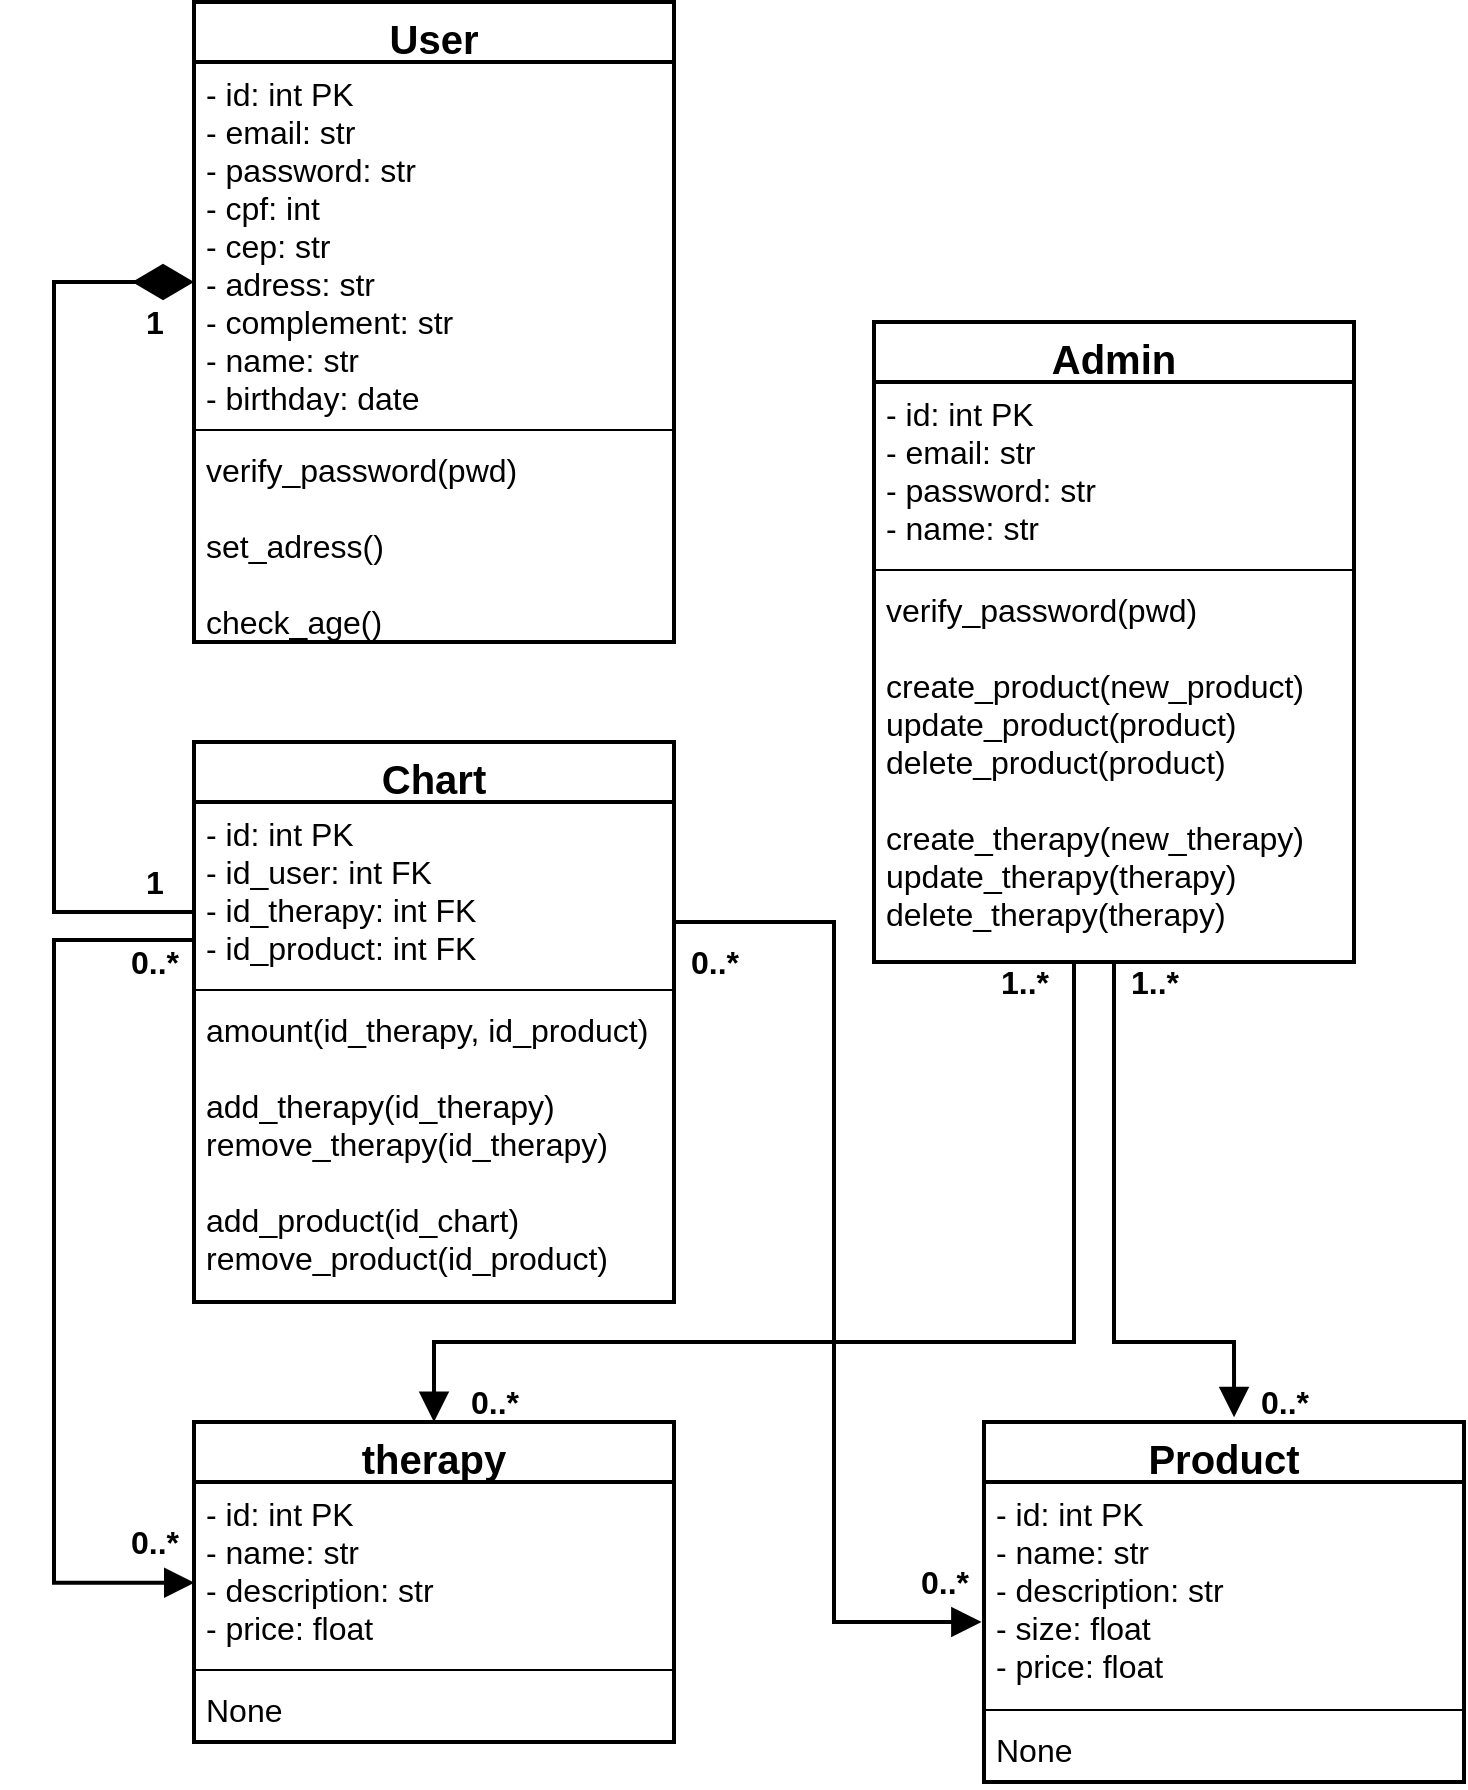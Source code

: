 <mxfile version="14.5.1" type="device"><diagram id="fntY5NJteIdh2mDkMQc7" name="Page-1"><mxGraphModel dx="2272" dy="855" grid="1" gridSize="10" guides="1" tooltips="1" connect="1" arrows="1" fold="1" page="1" pageScale="1" pageWidth="850" pageHeight="1100" math="0" shadow="0"><root><mxCell id="0"/><mxCell id="1" parent="0"/><mxCell id="HS4yT8Spio_Xcdn0OzpL-2" value="User" style="swimlane;fontStyle=1;align=center;verticalAlign=top;childLayout=stackLayout;horizontal=1;startSize=30;horizontalStack=0;resizeParent=1;resizeParentMax=0;resizeLast=0;collapsible=1;marginBottom=0;strokeWidth=2;fontSize=20;" parent="1" vertex="1"><mxGeometry x="70" y="130" width="240" height="320" as="geometry"/></mxCell><mxCell id="HS4yT8Spio_Xcdn0OzpL-3" value="- id: int PK&#10;- email: str&#10;- password: str&#10;- cpf: int&#10;- cep: str&#10;- adress: str&#10;- complement: str&#10;- name: str&#10;- birthday: date" style="text;strokeColor=none;fillColor=none;align=left;verticalAlign=top;spacingLeft=4;spacingRight=4;overflow=hidden;rotatable=0;points=[[0,0.5],[1,0.5]];portConstraint=eastwest;fontSize=16;" parent="HS4yT8Spio_Xcdn0OzpL-2" vertex="1"><mxGeometry y="30" width="240" height="180" as="geometry"/></mxCell><mxCell id="HS4yT8Spio_Xcdn0OzpL-4" value="" style="line;strokeWidth=1;fillColor=none;align=left;verticalAlign=middle;spacingTop=-1;spacingLeft=3;spacingRight=3;rotatable=0;labelPosition=right;points=[];portConstraint=eastwest;" parent="HS4yT8Spio_Xcdn0OzpL-2" vertex="1"><mxGeometry y="210" width="240" height="8" as="geometry"/></mxCell><mxCell id="HS4yT8Spio_Xcdn0OzpL-5" value="verify_password(pwd)&#10;&#10;set_adress()&#10;&#10;check_age()" style="text;strokeColor=none;fillColor=none;align=left;verticalAlign=top;spacingLeft=4;spacingRight=4;overflow=hidden;rotatable=0;points=[[0,0.5],[1,0.5]];portConstraint=eastwest;fontSize=16;" parent="HS4yT8Spio_Xcdn0OzpL-2" vertex="1"><mxGeometry y="218" width="240" height="102" as="geometry"/></mxCell><mxCell id="_fVfH-ekBTrfcn4htMMa-14" style="edgeStyle=orthogonalEdgeStyle;rounded=0;orthogonalLoop=1;jettySize=auto;html=1;endArrow=block;endFill=1;endSize=10;strokeWidth=2;fontSize=16;entryX=0.521;entryY=-0.013;entryDx=0;entryDy=0;entryPerimeter=0;" edge="1" parent="1" source="HS4yT8Spio_Xcdn0OzpL-6" target="HS4yT8Spio_Xcdn0OzpL-10"><mxGeometry relative="1" as="geometry"><mxPoint x="570" y="810" as="targetPoint"/><Array as="points"><mxPoint x="530" y="800"/><mxPoint x="590" y="800"/></Array></mxGeometry></mxCell><mxCell id="_fVfH-ekBTrfcn4htMMa-17" style="edgeStyle=orthogonalEdgeStyle;rounded=0;orthogonalLoop=1;jettySize=auto;html=1;entryX=0.5;entryY=0;entryDx=0;entryDy=0;endArrow=block;endFill=1;endSize=10;strokeWidth=2;fontSize=16;" edge="1" parent="1" source="HS4yT8Spio_Xcdn0OzpL-6" target="HS4yT8Spio_Xcdn0OzpL-14"><mxGeometry relative="1" as="geometry"><Array as="points"><mxPoint x="510" y="800"/><mxPoint x="190" y="800"/></Array></mxGeometry></mxCell><mxCell id="HS4yT8Spio_Xcdn0OzpL-6" value="Admin" style="swimlane;fontStyle=1;align=center;verticalAlign=top;childLayout=stackLayout;horizontal=1;startSize=30;horizontalStack=0;resizeParent=1;resizeParentMax=0;resizeLast=0;collapsible=1;marginBottom=0;strokeWidth=2;fontSize=20;" parent="1" vertex="1"><mxGeometry x="410" y="290" width="240" height="320" as="geometry"/></mxCell><mxCell id="HS4yT8Spio_Xcdn0OzpL-7" value="- id: int PK&#10;- email: str&#10;- password: str&#10;- name: str" style="text;strokeColor=none;fillColor=none;align=left;verticalAlign=top;spacingLeft=4;spacingRight=4;overflow=hidden;rotatable=0;points=[[0,0.5],[1,0.5]];portConstraint=eastwest;fontSize=16;" parent="HS4yT8Spio_Xcdn0OzpL-6" vertex="1"><mxGeometry y="30" width="240" height="90" as="geometry"/></mxCell><mxCell id="HS4yT8Spio_Xcdn0OzpL-8" value="" style="line;strokeWidth=1;fillColor=none;align=left;verticalAlign=middle;spacingTop=-1;spacingLeft=3;spacingRight=3;rotatable=0;labelPosition=right;points=[];portConstraint=eastwest;" parent="HS4yT8Spio_Xcdn0OzpL-6" vertex="1"><mxGeometry y="120" width="240" height="8" as="geometry"/></mxCell><mxCell id="HS4yT8Spio_Xcdn0OzpL-9" value="verify_password(pwd)&#10;&#10;create_product(new_product)&#10;update_product(product)&#10;delete_product(product)&#10;&#10;create_therapy(new_therapy)&#10;update_therapy(therapy)&#10;delete_therapy(therapy)&#10;&#10;" style="text;strokeColor=none;fillColor=none;align=left;verticalAlign=top;spacingLeft=4;spacingRight=4;overflow=hidden;rotatable=0;points=[[0,0.5],[1,0.5]];portConstraint=eastwest;fontSize=16;" parent="HS4yT8Spio_Xcdn0OzpL-6" vertex="1"><mxGeometry y="128" width="240" height="192" as="geometry"/></mxCell><mxCell id="HS4yT8Spio_Xcdn0OzpL-10" value="Product" style="swimlane;fontStyle=1;align=center;verticalAlign=top;childLayout=stackLayout;horizontal=1;startSize=30;horizontalStack=0;resizeParent=1;resizeParentMax=0;resizeLast=0;collapsible=1;marginBottom=0;strokeWidth=2;fontSize=20;" parent="1" vertex="1"><mxGeometry x="465" y="840" width="240" height="180" as="geometry"/></mxCell><mxCell id="HS4yT8Spio_Xcdn0OzpL-11" value="- id: int PK&#10;- name: str&#10;- description: str&#10;- size: float&#10;- price: float" style="text;strokeColor=none;fillColor=none;align=left;verticalAlign=top;spacingLeft=4;spacingRight=4;overflow=hidden;rotatable=0;points=[[0,0.5],[1,0.5]];portConstraint=eastwest;fontSize=16;" parent="HS4yT8Spio_Xcdn0OzpL-10" vertex="1"><mxGeometry y="30" width="240" height="110" as="geometry"/></mxCell><mxCell id="HS4yT8Spio_Xcdn0OzpL-12" value="" style="line;strokeWidth=1;fillColor=none;align=left;verticalAlign=middle;spacingTop=-1;spacingLeft=3;spacingRight=3;rotatable=0;labelPosition=right;points=[];portConstraint=eastwest;" parent="HS4yT8Spio_Xcdn0OzpL-10" vertex="1"><mxGeometry y="140" width="240" height="8" as="geometry"/></mxCell><mxCell id="HS4yT8Spio_Xcdn0OzpL-13" value="None" style="text;strokeColor=none;fillColor=none;align=left;verticalAlign=top;spacingLeft=4;spacingRight=4;overflow=hidden;rotatable=0;points=[[0,0.5],[1,0.5]];portConstraint=eastwest;fontSize=16;" parent="HS4yT8Spio_Xcdn0OzpL-10" vertex="1"><mxGeometry y="148" width="240" height="32" as="geometry"/></mxCell><mxCell id="HS4yT8Spio_Xcdn0OzpL-14" value="therapy" style="swimlane;fontStyle=1;align=center;verticalAlign=top;childLayout=stackLayout;horizontal=1;startSize=30;horizontalStack=0;resizeParent=1;resizeParentMax=0;resizeLast=0;collapsible=1;marginBottom=0;strokeWidth=2;fontSize=20;" parent="1" vertex="1"><mxGeometry x="70" y="840" width="240" height="160" as="geometry"/></mxCell><mxCell id="HS4yT8Spio_Xcdn0OzpL-15" value="- id: int PK&#10;- name: str&#10;- description: str&#10;- price: float&#10;" style="text;strokeColor=none;fillColor=none;align=left;verticalAlign=top;spacingLeft=4;spacingRight=4;overflow=hidden;rotatable=0;points=[[0,0.5],[1,0.5]];portConstraint=eastwest;fontSize=16;" parent="HS4yT8Spio_Xcdn0OzpL-14" vertex="1"><mxGeometry y="30" width="240" height="90" as="geometry"/></mxCell><mxCell id="HS4yT8Spio_Xcdn0OzpL-16" value="" style="line;strokeWidth=1;fillColor=none;align=left;verticalAlign=middle;spacingTop=-1;spacingLeft=3;spacingRight=3;rotatable=0;labelPosition=right;points=[];portConstraint=eastwest;" parent="HS4yT8Spio_Xcdn0OzpL-14" vertex="1"><mxGeometry y="120" width="240" height="8" as="geometry"/></mxCell><mxCell id="HS4yT8Spio_Xcdn0OzpL-17" value="None" style="text;strokeColor=none;fillColor=none;align=left;verticalAlign=top;spacingLeft=4;spacingRight=4;overflow=hidden;rotatable=0;points=[[0,0.5],[1,0.5]];portConstraint=eastwest;fontSize=16;" parent="HS4yT8Spio_Xcdn0OzpL-14" vertex="1"><mxGeometry y="128" width="240" height="32" as="geometry"/></mxCell><mxCell id="HS4yT8Spio_Xcdn0OzpL-18" value="Chart" style="swimlane;fontStyle=1;align=center;verticalAlign=top;childLayout=stackLayout;horizontal=1;startSize=30;horizontalStack=0;resizeParent=1;resizeParentMax=0;resizeLast=0;collapsible=1;marginBottom=0;strokeWidth=2;fontSize=20;" parent="1" vertex="1"><mxGeometry x="70" y="500" width="240" height="280" as="geometry"/></mxCell><mxCell id="HS4yT8Spio_Xcdn0OzpL-19" value="- id: int PK&#10;- id_user: int FK&#10;- id_therapy: int FK&#10;- id_product: int FK" style="text;strokeColor=none;fillColor=none;align=left;verticalAlign=top;spacingLeft=4;spacingRight=4;overflow=hidden;rotatable=0;points=[[0,0.5],[1,0.5]];portConstraint=eastwest;fontSize=16;" parent="HS4yT8Spio_Xcdn0OzpL-18" vertex="1"><mxGeometry y="30" width="240" height="90" as="geometry"/></mxCell><mxCell id="HS4yT8Spio_Xcdn0OzpL-20" value="" style="line;strokeWidth=1;fillColor=none;align=left;verticalAlign=middle;spacingTop=-1;spacingLeft=3;spacingRight=3;rotatable=0;labelPosition=right;points=[];portConstraint=eastwest;" parent="HS4yT8Spio_Xcdn0OzpL-18" vertex="1"><mxGeometry y="120" width="240" height="8" as="geometry"/></mxCell><mxCell id="HS4yT8Spio_Xcdn0OzpL-21" value="amount(id_therapy, id_product)&#10;&#10;add_therapy(id_therapy)&#10;remove_therapy(id_therapy)&#10;&#10;add_product(id_chart)&#10;remove_product(id_product)" style="text;strokeColor=none;fillColor=none;align=left;verticalAlign=top;spacingLeft=4;spacingRight=4;overflow=hidden;rotatable=0;points=[[0,0.5],[1,0.5]];portConstraint=eastwest;fontSize=16;" parent="HS4yT8Spio_Xcdn0OzpL-18" vertex="1"><mxGeometry y="128" width="240" height="152" as="geometry"/></mxCell><mxCell id="_fVfH-ekBTrfcn4htMMa-2" style="edgeStyle=orthogonalEdgeStyle;rounded=0;orthogonalLoop=1;jettySize=auto;html=1;entryX=0;entryY=0.611;entryDx=0;entryDy=0;entryPerimeter=0;strokeWidth=2;endSize=25;endArrow=diamondThin;endFill=1;" edge="1" parent="1" source="HS4yT8Spio_Xcdn0OzpL-19" target="HS4yT8Spio_Xcdn0OzpL-3"><mxGeometry relative="1" as="geometry"><Array as="points"><mxPoint y="585"/><mxPoint y="270"/></Array></mxGeometry></mxCell><mxCell id="_fVfH-ekBTrfcn4htMMa-3" style="edgeStyle=orthogonalEdgeStyle;rounded=0;orthogonalLoop=1;jettySize=auto;html=1;strokeWidth=2;endSize=10;exitX=0;exitY=0.627;exitDx=0;exitDy=0;exitPerimeter=0;entryX=0.001;entryY=0.56;entryDx=0;entryDy=0;entryPerimeter=0;endArrow=block;endFill=1;" edge="1" parent="1" source="HS4yT8Spio_Xcdn0OzpL-19" target="HS4yT8Spio_Xcdn0OzpL-15"><mxGeometry relative="1" as="geometry"><mxPoint x="30" y="850" as="targetPoint"/><Array as="points"><mxPoint y="599"/><mxPoint y="920"/></Array></mxGeometry></mxCell><mxCell id="_fVfH-ekBTrfcn4htMMa-4" style="edgeStyle=orthogonalEdgeStyle;rounded=0;orthogonalLoop=1;jettySize=auto;html=1;strokeWidth=2;endSize=10;exitX=1;exitY=0.5;exitDx=0;exitDy=0;endArrow=block;endFill=1;entryX=-0.005;entryY=0.636;entryDx=0;entryDy=0;entryPerimeter=0;" edge="1" parent="1" source="HS4yT8Spio_Xcdn0OzpL-19" target="HS4yT8Spio_Xcdn0OzpL-11"><mxGeometry relative="1" as="geometry"><mxPoint x="450" y="950" as="targetPoint"/><Array as="points"><mxPoint x="310" y="590"/><mxPoint x="390" y="590"/><mxPoint x="390" y="940"/></Array></mxGeometry></mxCell><mxCell id="_fVfH-ekBTrfcn4htMMa-5" value="1" style="text;html=1;align=center;verticalAlign=middle;resizable=0;points=[];autosize=1;fontStyle=1;fontSize=16;" vertex="1" parent="1"><mxGeometry x="40" y="280" width="20" height="20" as="geometry"/></mxCell><mxCell id="_fVfH-ekBTrfcn4htMMa-8" value="1" style="text;html=1;align=center;verticalAlign=middle;resizable=0;points=[];autosize=1;fontStyle=1;fontSize=16;" vertex="1" parent="1"><mxGeometry x="40" y="560" width="20" height="20" as="geometry"/></mxCell><mxCell id="_fVfH-ekBTrfcn4htMMa-10" value="0..*" style="text;html=1;align=center;verticalAlign=middle;resizable=0;points=[];autosize=1;fontStyle=1;fontSize=16;" vertex="1" parent="1"><mxGeometry x="30" y="890" width="40" height="20" as="geometry"/></mxCell><mxCell id="_fVfH-ekBTrfcn4htMMa-11" value="0..*" style="text;html=1;align=center;verticalAlign=middle;resizable=0;points=[];autosize=1;fontStyle=1;fontSize=16;" vertex="1" parent="1"><mxGeometry x="30" y="600" width="40" height="20" as="geometry"/></mxCell><mxCell id="_fVfH-ekBTrfcn4htMMa-12" value="0..*" style="text;html=1;align=center;verticalAlign=middle;resizable=0;points=[];autosize=1;fontStyle=1;fontSize=16;" vertex="1" parent="1"><mxGeometry x="310" y="600" width="40" height="20" as="geometry"/></mxCell><mxCell id="_fVfH-ekBTrfcn4htMMa-13" value="0..*" style="text;html=1;align=center;verticalAlign=middle;resizable=0;points=[];autosize=1;fontStyle=1;fontSize=16;" vertex="1" parent="1"><mxGeometry x="425" y="910" width="40" height="20" as="geometry"/></mxCell><mxCell id="_fVfH-ekBTrfcn4htMMa-15" value="0..*" style="text;html=1;align=center;verticalAlign=middle;resizable=0;points=[];autosize=1;fontStyle=1;fontSize=16;" vertex="1" parent="1"><mxGeometry x="595" y="820" width="40" height="20" as="geometry"/></mxCell><mxCell id="_fVfH-ekBTrfcn4htMMa-16" value="1..*" style="text;html=1;align=center;verticalAlign=middle;resizable=0;points=[];autosize=1;fontStyle=1;fontSize=16;" vertex="1" parent="1"><mxGeometry x="530" y="610" width="40" height="20" as="geometry"/></mxCell><mxCell id="_fVfH-ekBTrfcn4htMMa-19" value="0..*" style="text;html=1;align=center;verticalAlign=middle;resizable=0;points=[];autosize=1;fontStyle=1;fontSize=16;" vertex="1" parent="1"><mxGeometry x="200" y="820" width="40" height="20" as="geometry"/></mxCell><mxCell id="_fVfH-ekBTrfcn4htMMa-20" value="1..*" style="text;html=1;align=center;verticalAlign=middle;resizable=0;points=[];autosize=1;fontStyle=1;fontSize=16;" vertex="1" parent="1"><mxGeometry x="465" y="610" width="40" height="20" as="geometry"/></mxCell></root></mxGraphModel></diagram></mxfile>